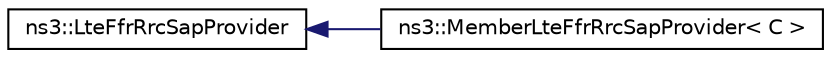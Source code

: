 digraph "Graphical Class Hierarchy"
{
 // LATEX_PDF_SIZE
  edge [fontname="Helvetica",fontsize="10",labelfontname="Helvetica",labelfontsize="10"];
  node [fontname="Helvetica",fontsize="10",shape=record];
  rankdir="LR";
  Node0 [label="ns3::LteFfrRrcSapProvider",height=0.2,width=0.4,color="black", fillcolor="white", style="filled",URL="$classns3_1_1_lte_ffr_rrc_sap_provider.html",tooltip="Service Access Point (SAP) offered by the Frequency Reuse algorithm instance to the eNodeB RRC instan..."];
  Node0 -> Node1 [dir="back",color="midnightblue",fontsize="10",style="solid",fontname="Helvetica"];
  Node1 [label="ns3::MemberLteFfrRrcSapProvider\< C \>",height=0.2,width=0.4,color="black", fillcolor="white", style="filled",URL="$classns3_1_1_member_lte_ffr_rrc_sap_provider.html",tooltip="Template for the implementation of the LteFfrRrcSapProvider as a member of an owner class of type C t..."];
}
